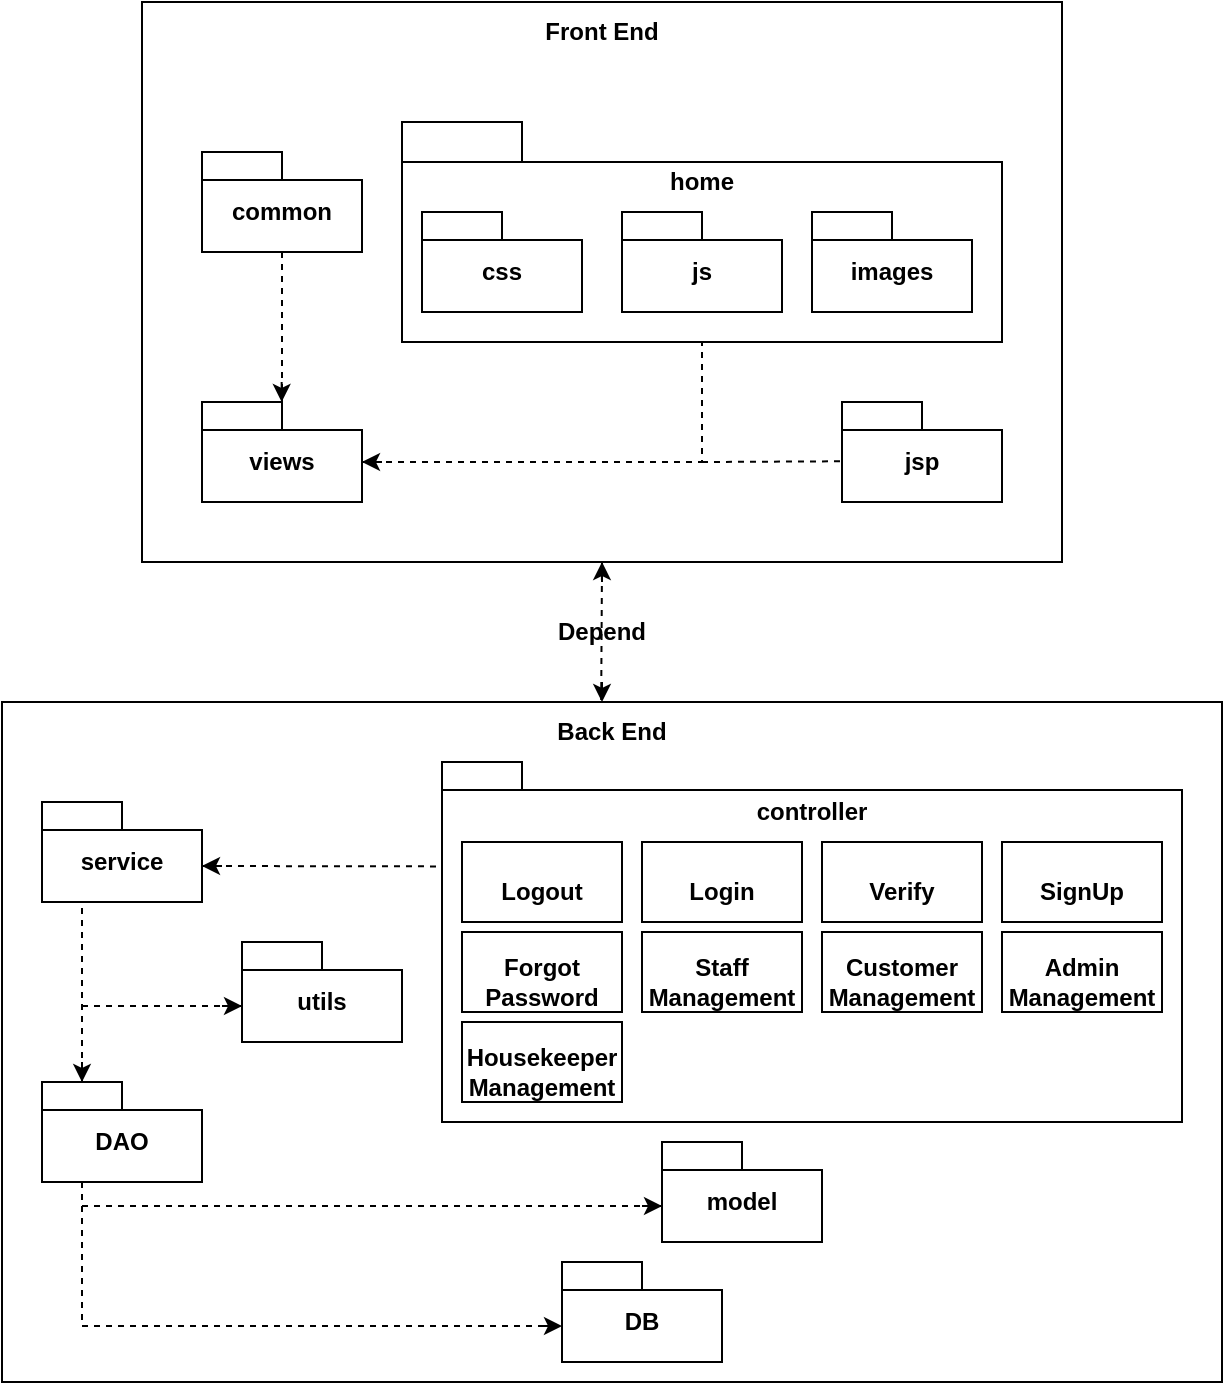 <mxfile version="27.1.5">
  <diagram name="Code Packages" id="FgC4xYsq-cwQ6i-8K-Jq">
    <mxGraphModel dx="2453" dy="711" grid="1" gridSize="10" guides="1" tooltips="1" connect="1" arrows="1" fold="1" page="1" pageScale="1" pageWidth="850" pageHeight="1100" math="0" shadow="0">
      <root>
        <mxCell id="0" />
        <mxCell id="1" parent="0" />
        <mxCell id="mHczp_aYqDrPBlaOLrwW-19" value="&lt;p&gt;&lt;br&gt;&lt;/p&gt;" style="rounded=0;whiteSpace=wrap;html=1;" parent="1" vertex="1">
          <mxGeometry x="50" y="110" width="460" height="280" as="geometry" />
        </mxCell>
        <mxCell id="mHczp_aYqDrPBlaOLrwW-20" value="&lt;b&gt;Front End&lt;/b&gt;" style="text;html=1;align=center;verticalAlign=middle;whiteSpace=wrap;rounded=0;" parent="1" vertex="1">
          <mxGeometry x="250" y="110" width="60" height="30" as="geometry" />
        </mxCell>
        <mxCell id="mHczp_aYqDrPBlaOLrwW-25" value="views" style="shape=folder;fontStyle=1;spacingTop=10;tabWidth=40;tabHeight=14;tabPosition=left;html=1;whiteSpace=wrap;" parent="1" vertex="1">
          <mxGeometry x="80" y="310" width="80" height="50" as="geometry" />
        </mxCell>
        <mxCell id="mHczp_aYqDrPBlaOLrwW-30" value="jsp" style="shape=folder;fontStyle=1;spacingTop=10;tabWidth=40;tabHeight=14;tabPosition=left;html=1;whiteSpace=wrap;" parent="1" vertex="1">
          <mxGeometry x="400" y="310" width="80" height="50" as="geometry" />
        </mxCell>
        <mxCell id="mHczp_aYqDrPBlaOLrwW-31" value="common" style="shape=folder;fontStyle=1;spacingTop=10;tabWidth=40;tabHeight=14;tabPosition=left;html=1;whiteSpace=wrap;" parent="1" vertex="1">
          <mxGeometry x="80" y="185" width="80" height="50" as="geometry" />
        </mxCell>
        <mxCell id="mHczp_aYqDrPBlaOLrwW-39" value="" style="rounded=0;whiteSpace=wrap;html=1;strokeColor=default;align=center;verticalAlign=middle;spacingTop=10;fontFamily=Helvetica;fontSize=12;fontColor=default;fontStyle=1;fillColor=default;" parent="1" vertex="1">
          <mxGeometry x="180" y="190" width="300" height="90" as="geometry" />
        </mxCell>
        <mxCell id="mHczp_aYqDrPBlaOLrwW-22" value="images" style="shape=folder;fontStyle=1;spacingTop=10;tabWidth=40;tabHeight=14;tabPosition=left;html=1;whiteSpace=wrap;" parent="1" vertex="1">
          <mxGeometry x="385" y="215" width="80" height="50" as="geometry" />
        </mxCell>
        <mxCell id="mHczp_aYqDrPBlaOLrwW-23" value="css" style="shape=folder;fontStyle=1;spacingTop=10;tabWidth=40;tabHeight=14;tabPosition=left;html=1;whiteSpace=wrap;" parent="1" vertex="1">
          <mxGeometry x="190" y="215" width="80" height="50" as="geometry" />
        </mxCell>
        <mxCell id="mHczp_aYqDrPBlaOLrwW-24" value="js" style="shape=folder;fontStyle=1;spacingTop=10;tabWidth=40;tabHeight=14;tabPosition=left;html=1;whiteSpace=wrap;" parent="1" vertex="1">
          <mxGeometry x="290" y="215" width="80" height="50" as="geometry" />
        </mxCell>
        <mxCell id="mHczp_aYqDrPBlaOLrwW-40" value="home" style="text;html=1;align=center;verticalAlign=middle;whiteSpace=wrap;rounded=0;fontFamily=Helvetica;fontSize=12;fontColor=default;fontStyle=1;" parent="1" vertex="1">
          <mxGeometry x="300" y="185" width="60" height="30" as="geometry" />
        </mxCell>
        <mxCell id="mHczp_aYqDrPBlaOLrwW-41" value="" style="rounded=0;whiteSpace=wrap;html=1;strokeColor=default;align=center;verticalAlign=middle;spacingTop=10;fontFamily=Helvetica;fontSize=12;fontColor=default;fontStyle=1;fillColor=default;" parent="1" vertex="1">
          <mxGeometry x="180" y="170" width="60" height="20" as="geometry" />
        </mxCell>
        <mxCell id="mHczp_aYqDrPBlaOLrwW-42" value="" style="endArrow=classic;html=1;rounded=0;fontFamily=Helvetica;fontSize=12;fontColor=default;fontStyle=1;" parent="1" edge="1">
          <mxGeometry width="50" height="50" relative="1" as="geometry">
            <mxPoint x="170" y="340" as="sourcePoint" />
            <mxPoint x="160" y="340" as="targetPoint" />
          </mxGeometry>
        </mxCell>
        <mxCell id="mHczp_aYqDrPBlaOLrwW-44" value="" style="endArrow=none;dashed=1;html=1;rounded=0;fontFamily=Helvetica;fontSize=12;fontColor=default;fontStyle=1;entryX=0.5;entryY=1;entryDx=0;entryDy=0;" parent="1" target="mHczp_aYqDrPBlaOLrwW-39" edge="1">
          <mxGeometry width="50" height="50" relative="1" as="geometry">
            <mxPoint x="160" y="340" as="sourcePoint" />
            <mxPoint x="420" y="230" as="targetPoint" />
            <Array as="points">
              <mxPoint x="330" y="340" />
            </Array>
          </mxGeometry>
        </mxCell>
        <mxCell id="mHczp_aYqDrPBlaOLrwW-45" value="" style="endArrow=none;dashed=1;html=1;rounded=0;fontFamily=Helvetica;fontSize=12;fontColor=default;fontStyle=1;entryX=0.5;entryY=1;entryDx=0;entryDy=0;entryPerimeter=0;exitX=0;exitY=0;exitDx=40;exitDy=0;exitPerimeter=0;" parent="1" source="mHczp_aYqDrPBlaOLrwW-25" target="mHczp_aYqDrPBlaOLrwW-31" edge="1">
          <mxGeometry width="50" height="50" relative="1" as="geometry">
            <mxPoint x="80" y="300" as="sourcePoint" />
            <mxPoint x="130" y="250" as="targetPoint" />
          </mxGeometry>
        </mxCell>
        <mxCell id="mHczp_aYqDrPBlaOLrwW-46" value="" style="endArrow=classic;html=1;rounded=0;fontFamily=Helvetica;fontSize=12;fontColor=default;fontStyle=1;" parent="1" edge="1">
          <mxGeometry width="50" height="50" relative="1" as="geometry">
            <mxPoint x="119.83" y="300" as="sourcePoint" />
            <mxPoint x="119.83" y="310" as="targetPoint" />
          </mxGeometry>
        </mxCell>
        <mxCell id="mHczp_aYqDrPBlaOLrwW-47" value="" style="endArrow=none;dashed=1;html=1;rounded=0;fontFamily=Helvetica;fontSize=12;fontColor=default;fontStyle=1;entryX=-0.009;entryY=0.593;entryDx=0;entryDy=0;entryPerimeter=0;" parent="1" target="mHczp_aYqDrPBlaOLrwW-30" edge="1">
          <mxGeometry width="50" height="50" relative="1" as="geometry">
            <mxPoint x="330" y="340" as="sourcePoint" />
            <mxPoint x="320" y="360" as="targetPoint" />
          </mxGeometry>
        </mxCell>
        <mxCell id="mHczp_aYqDrPBlaOLrwW-50" value="" style="rounded=0;whiteSpace=wrap;html=1;strokeColor=default;align=center;verticalAlign=middle;spacingTop=10;fontFamily=Helvetica;fontSize=12;fontColor=default;fontStyle=1;fillColor=default;" parent="1" vertex="1">
          <mxGeometry x="-20" y="460" width="610" height="340" as="geometry" />
        </mxCell>
        <mxCell id="mHczp_aYqDrPBlaOLrwW-51" value="" style="endArrow=none;dashed=1;html=1;rounded=0;fontFamily=Helvetica;fontSize=12;fontColor=default;fontStyle=1;exitX=0.5;exitY=1;exitDx=0;exitDy=0;entryX=0.41;entryY=-0.028;entryDx=0;entryDy=0;entryPerimeter=0;" parent="1" source="mHczp_aYqDrPBlaOLrwW-19" target="mHczp_aYqDrPBlaOLrwW-55" edge="1">
          <mxGeometry width="50" height="50" relative="1" as="geometry">
            <mxPoint x="570" y="260" as="sourcePoint" />
            <mxPoint x="620" y="210" as="targetPoint" />
          </mxGeometry>
        </mxCell>
        <mxCell id="mHczp_aYqDrPBlaOLrwW-52" value="" style="endArrow=classic;html=1;rounded=0;fontFamily=Helvetica;fontSize=12;fontColor=default;fontStyle=1;entryX=0.5;entryY=1;entryDx=0;entryDy=0;" parent="1" edge="1" target="mHczp_aYqDrPBlaOLrwW-19">
          <mxGeometry width="50" height="50" relative="1" as="geometry">
            <mxPoint x="280" y="400" as="sourcePoint" />
            <mxPoint x="270" y="390" as="targetPoint" />
          </mxGeometry>
        </mxCell>
        <mxCell id="mHczp_aYqDrPBlaOLrwW-53" value="" style="endArrow=classic;html=1;rounded=0;fontFamily=Helvetica;fontSize=12;fontColor=default;fontStyle=1;" parent="1" edge="1">
          <mxGeometry width="50" height="50" relative="1" as="geometry">
            <mxPoint x="280" y="450.0" as="sourcePoint" />
            <mxPoint x="280" y="460" as="targetPoint" />
          </mxGeometry>
        </mxCell>
        <mxCell id="mHczp_aYqDrPBlaOLrwW-54" value="Depend" style="text;html=1;align=center;verticalAlign=middle;whiteSpace=wrap;rounded=0;fontFamily=Helvetica;fontSize=12;fontColor=default;fontStyle=1;" parent="1" vertex="1">
          <mxGeometry x="250" y="410" width="60" height="30" as="geometry" />
        </mxCell>
        <mxCell id="mHczp_aYqDrPBlaOLrwW-55" value="Back End" style="text;html=1;align=center;verticalAlign=middle;whiteSpace=wrap;rounded=0;fontFamily=Helvetica;fontSize=12;fontColor=default;fontStyle=1;" parent="1" vertex="1">
          <mxGeometry x="255" y="460" width="60" height="30" as="geometry" />
        </mxCell>
        <mxCell id="mHczp_aYqDrPBlaOLrwW-26" value="model" style="shape=folder;fontStyle=1;spacingTop=10;tabWidth=40;tabHeight=14;tabPosition=left;html=1;whiteSpace=wrap;" parent="1" vertex="1">
          <mxGeometry x="310" y="680" width="80" height="50" as="geometry" />
        </mxCell>
        <mxCell id="mHczp_aYqDrPBlaOLrwW-27" value="DB" style="shape=folder;fontStyle=1;spacingTop=10;tabWidth=40;tabHeight=14;tabPosition=left;html=1;whiteSpace=wrap;" parent="1" vertex="1">
          <mxGeometry x="260" y="740" width="80" height="50" as="geometry" />
        </mxCell>
        <mxCell id="mHczp_aYqDrPBlaOLrwW-28" value="" style="shape=folder;fontStyle=1;spacingTop=10;tabWidth=40;tabHeight=14;tabPosition=left;html=1;whiteSpace=wrap;" parent="1" vertex="1">
          <mxGeometry x="200" y="490" width="370" height="180" as="geometry" />
        </mxCell>
        <mxCell id="mHczp_aYqDrPBlaOLrwW-29" value="DAO" style="shape=folder;fontStyle=1;spacingTop=10;tabWidth=40;tabHeight=14;tabPosition=left;html=1;whiteSpace=wrap;" parent="1" vertex="1">
          <mxGeometry y="650" width="80" height="50" as="geometry" />
        </mxCell>
        <mxCell id="mHczp_aYqDrPBlaOLrwW-57" value="Login" style="rounded=0;whiteSpace=wrap;html=1;strokeColor=default;align=center;verticalAlign=middle;spacingTop=10;fontFamily=Helvetica;fontSize=12;fontColor=default;fontStyle=1;fillColor=default;" parent="1" vertex="1">
          <mxGeometry x="300" y="530" width="80" height="40" as="geometry" />
        </mxCell>
        <mxCell id="mHczp_aYqDrPBlaOLrwW-58" value="Logout" style="rounded=0;whiteSpace=wrap;html=1;strokeColor=default;align=center;verticalAlign=middle;spacingTop=10;fontFamily=Helvetica;fontSize=12;fontColor=default;fontStyle=1;fillColor=default;" parent="1" vertex="1">
          <mxGeometry x="210" y="530" width="80" height="40" as="geometry" />
        </mxCell>
        <mxCell id="mHczp_aYqDrPBlaOLrwW-59" value="SignUp" style="rounded=0;whiteSpace=wrap;html=1;strokeColor=default;align=center;verticalAlign=middle;spacingTop=10;fontFamily=Helvetica;fontSize=12;fontColor=default;fontStyle=1;fillColor=default;" parent="1" vertex="1">
          <mxGeometry x="480" y="530" width="80" height="40" as="geometry" />
        </mxCell>
        <mxCell id="mHczp_aYqDrPBlaOLrwW-60" value="Forgot Password" style="rounded=0;whiteSpace=wrap;html=1;strokeColor=default;align=center;verticalAlign=middle;spacingTop=10;fontFamily=Helvetica;fontSize=12;fontColor=default;fontStyle=1;fillColor=default;" parent="1" vertex="1">
          <mxGeometry x="210" y="575" width="80" height="40" as="geometry" />
        </mxCell>
        <mxCell id="mHczp_aYqDrPBlaOLrwW-61" value="Verify" style="rounded=0;whiteSpace=wrap;html=1;strokeColor=default;align=center;verticalAlign=middle;spacingTop=10;fontFamily=Helvetica;fontSize=12;fontColor=default;fontStyle=1;fillColor=default;" parent="1" vertex="1">
          <mxGeometry x="390" y="530" width="80" height="40" as="geometry" />
        </mxCell>
        <mxCell id="mHczp_aYqDrPBlaOLrwW-62" value="controller" style="text;html=1;align=center;verticalAlign=middle;whiteSpace=wrap;rounded=0;fontFamily=Helvetica;fontSize=12;fontColor=default;fontStyle=1;" parent="1" vertex="1">
          <mxGeometry x="355" y="500" width="60" height="30" as="geometry" />
        </mxCell>
        <mxCell id="mHczp_aYqDrPBlaOLrwW-63" value="Staff Management" style="rounded=0;whiteSpace=wrap;html=1;strokeColor=default;align=center;verticalAlign=middle;spacingTop=10;fontFamily=Helvetica;fontSize=12;fontColor=default;fontStyle=1;fillColor=default;" parent="1" vertex="1">
          <mxGeometry x="300" y="575" width="80" height="40" as="geometry" />
        </mxCell>
        <mxCell id="mHczp_aYqDrPBlaOLrwW-64" value="Customer&lt;div&gt;Management&lt;/div&gt;" style="rounded=0;whiteSpace=wrap;html=1;strokeColor=default;align=center;verticalAlign=middle;spacingTop=10;fontFamily=Helvetica;fontSize=12;fontColor=default;fontStyle=1;fillColor=default;" parent="1" vertex="1">
          <mxGeometry x="390" y="575" width="80" height="40" as="geometry" />
        </mxCell>
        <mxCell id="mHczp_aYqDrPBlaOLrwW-65" value="Admin&lt;br&gt;&lt;div&gt;&lt;span style=&quot;color: rgba(0, 0, 0, 0); font-family: monospace; font-size: 0px; font-weight: 400; text-align: start; text-wrap-mode: nowrap; background-color: transparent;&quot;&gt;%3CmxGraphModel%3E%3Croot%3E%3CmxCell%20id%3D%220%22%2F%3E%3CmxCell%20id%3D%221%22%20parent%3D%220%22%2F%3E%3CmxCell%20id%3D%222%22%20value%3D%22Staff%20Management%22%20style%3D%22rounded%3D0%3BwhiteSpace%3Dwrap%3Bhtml%3D1%3BstrokeColor%3Ddefault%3Balign%3Dcenter%3BverticalAlign%3Dmiddle%3BspacingTop%3D10%3BfontFamily%3DHelvetica%3BfontSize%3D12%3BfontColor%3Ddefault%3BfontStyle%3D1%3BfillColor%3Ddefault%3B%22%20vertex%3D%221%22%20parent%3D%221%22%3E%3CmxGeometry%20x%3D%221030%22%20y%3D%22185%22%20width%3D%2280%22%20height%3D%2240%22%20as%3D%22geometry%22%2F%3E%3C%2FmxCell%3E%3C%2Froot%3E%3C%2FmxGraphModel%3E&lt;/span&gt;&lt;span style=&quot;color: rgba(0, 0, 0, 0); font-family: monospace; font-size: 0px; font-weight: 400; text-align: start; text-wrap-mode: nowrap; background-color: transparent;&quot;&gt;%3CmxGraphModel%3E%3Croot%3E%3CmxCell%20id%3D%220%22%2F%3E%3CmxCell%20id%3D%221%22%20parent%3D%220%22%2F%3E%3CmxCell%20id%3D%222%22%20value%3D%22Staff%20Management%22%20style%3D%22rounded%3D0%3BwhiteSpace%3Dwrap%3Bhtml%3D1%3BstrokeColor%3Ddefault%3Balign%3Dcenter%3BverticalAlign%3Dmiddle%3BspacingTop%3D10%3BfontFamily%3DHelvetica%3BfontSize%3D12%3BfontColor%3Ddefault%3BfontStyle%3D1%3BfillColor%3Ddefault%3B%22%20vertex%3D%221%22%20parent%3D%221%22%3E%3CmxGeometry%20x%3D%221030%22%20y%3D%22185%22%20width%3D%2280%22%20height%3D%2240%22%20as%3D%22geometry%22%2F%3E%3C%2FmxCell%3E%3C%2Froot%3E%3C%2FmxGraphModel%3E&lt;/span&gt;&lt;span style=&quot;background-color: transparent; color: light-dark(rgb(0, 0, 0), rgb(255, 255, 255));&quot;&gt;Management&lt;/span&gt;&lt;/div&gt;" style="rounded=0;whiteSpace=wrap;html=1;strokeColor=default;align=center;verticalAlign=middle;spacingTop=10;fontFamily=Helvetica;fontSize=12;fontColor=default;fontStyle=1;fillColor=default;" parent="1" vertex="1">
          <mxGeometry x="480" y="575" width="80" height="40" as="geometry" />
        </mxCell>
        <mxCell id="mHczp_aYqDrPBlaOLrwW-66" value="Housekeeper&lt;br&gt;&lt;div&gt;&lt;span style=&quot;color: rgba(0, 0, 0, 0); font-family: monospace; font-size: 0px; font-weight: 400; text-align: start; text-wrap-mode: nowrap; background-color: transparent;&quot;&gt;%3CmxGraphModel%3E%3Croot%3E%3CmxCell%20id%3D%220%22%2F%3E%3CmxCell%20id%3D%221%22%20parent%3D%220%22%2F%3E%3CmxCell%20id%3D%222%22%20value%3D%22Staff%20Management%22%20style%3D%22rounded%3D0%3BwhiteSpace%3Dwrap%3Bhtml%3D1%3BstrokeColor%3Ddefault%3Balign%3Dcenter%3BverticalAlign%3Dmiddle%3BspacingTop%3D10%3BfontFamily%3DHelvetica%3BfontSize%3D12%3BfontColor%3Ddefault%3BfontStyle%3D1%3BfillColor%3Ddefault%3B%22%20vertex%3D%221%22%20parent%3D%221%22%3E%3CmxGeometry%20x%3D%221030%22%20y%3D%22185%22%20width%3D%2280%22%20height%3D%2240%22%20as%3D%22geometry%22%2F%3E%3C%2FmxCell%3E%3C%2Froot%3E%3C%2FmxGraphModel%3E&lt;/span&gt;&lt;span style=&quot;color: rgba(0, 0, 0, 0); font-family: monospace; font-size: 0px; font-weight: 400; text-align: start; text-wrap-mode: nowrap; background-color: transparent;&quot;&gt;%3CmxGraphModel%3E%3Croot%3E%3CmxCell%20id%3D%220%22%2F%3E%3CmxCell%20id%3D%221%22%20parent%3D%220%22%2F%3E%3CmxCell%20id%3D%222%22%20value%3D%22Staff%20Management%22%20style%3D%22rounded%3D0%3BwhiteSpace%3Dwrap%3Bhtml%3D1%3BstrokeColor%3Ddefault%3Balign%3Dcenter%3BverticalAlign%3Dmiddle%3BspacingTop%3D10%3BfontFamily%3DHelvetica%3BfontSize%3D12%3BfontColor%3Ddefault%3BfontStyle%3D1%3BfillColor%3Ddefault%3B%22%20vertex%3D%221%22%20parent%3D%221%22%3E%3CmxGeometry%20x%3D%221030%22%20y%3D%22185%22%20width%3D%2280%22%20height%3D%2240%22%20as%3D%22geometry%22%2F%3E%3C%2FmxCell%3E%3C%2Froot%3E%3C%2FmxGraphModel%3E&lt;/span&gt;&lt;span style=&quot;background-color: transparent; color: light-dark(rgb(0, 0, 0), rgb(255, 255, 255));&quot;&gt;Management&lt;/span&gt;&lt;/div&gt;" style="rounded=0;whiteSpace=wrap;html=1;strokeColor=default;align=center;verticalAlign=middle;spacingTop=10;fontFamily=Helvetica;fontSize=12;fontColor=default;fontStyle=1;fillColor=default;" parent="1" vertex="1">
          <mxGeometry x="210" y="620" width="80" height="40" as="geometry" />
        </mxCell>
        <mxCell id="mHczp_aYqDrPBlaOLrwW-67" value="" style="endArrow=none;dashed=1;html=1;rounded=0;fontFamily=Helvetica;fontSize=12;fontColor=default;fontStyle=1;entryX=0.001;entryY=0.29;entryDx=0;entryDy=0;entryPerimeter=0;exitX=0;exitY=0;exitDx=80;exitDy=32;exitPerimeter=0;" parent="1" edge="1">
          <mxGeometry width="50" height="50" relative="1" as="geometry">
            <mxPoint x="80" y="542" as="sourcePoint" />
            <mxPoint x="200.37" y="542.2" as="targetPoint" />
          </mxGeometry>
        </mxCell>
        <mxCell id="mHczp_aYqDrPBlaOLrwW-68" value="" style="endArrow=classic;html=1;rounded=0;fontFamily=Helvetica;fontSize=12;fontColor=default;fontStyle=1;entryX=0;entryY=0;entryDx=20;entryDy=0;entryPerimeter=0;" parent="1" target="mHczp_aYqDrPBlaOLrwW-29" edge="1">
          <mxGeometry width="50" height="50" relative="1" as="geometry">
            <mxPoint x="20" y="640" as="sourcePoint" />
            <mxPoint x="200" y="560" as="targetPoint" />
          </mxGeometry>
        </mxCell>
        <mxCell id="mHczp_aYqDrPBlaOLrwW-69" value="" style="endArrow=none;dashed=1;html=1;rounded=0;fontFamily=Helvetica;fontSize=12;fontColor=default;fontStyle=1;entryX=0;entryY=0;entryDx=0;entryDy=32;entryPerimeter=0;exitX=0.25;exitY=1;exitDx=0;exitDy=0;exitPerimeter=0;" parent="1" source="mHczp_aYqDrPBlaOLrwW-29" target="mHczp_aYqDrPBlaOLrwW-27" edge="1">
          <mxGeometry width="50" height="50" relative="1" as="geometry">
            <mxPoint x="150" y="720" as="sourcePoint" />
            <mxPoint x="200" y="670" as="targetPoint" />
            <Array as="points">
              <mxPoint x="20" y="772" />
            </Array>
          </mxGeometry>
        </mxCell>
        <mxCell id="mHczp_aYqDrPBlaOLrwW-70" value="" style="endArrow=none;dashed=1;html=1;rounded=0;fontFamily=Helvetica;fontSize=12;fontColor=default;fontStyle=1;entryX=0;entryY=0;entryDx=0;entryDy=32;entryPerimeter=0;" parent="1" target="mHczp_aYqDrPBlaOLrwW-26" edge="1">
          <mxGeometry width="50" height="50" relative="1" as="geometry">
            <mxPoint x="20" y="712" as="sourcePoint" />
            <mxPoint x="200" y="610" as="targetPoint" />
          </mxGeometry>
        </mxCell>
        <mxCell id="mHczp_aYqDrPBlaOLrwW-71" value="" style="endArrow=classic;html=1;rounded=0;fontFamily=Helvetica;fontSize=12;fontColor=default;fontStyle=1;entryX=0;entryY=0;entryDx=0;entryDy=32;entryPerimeter=0;" parent="1" target="mHczp_aYqDrPBlaOLrwW-26" edge="1">
          <mxGeometry width="50" height="50" relative="1" as="geometry">
            <mxPoint x="300" y="712" as="sourcePoint" />
            <mxPoint x="200" y="610" as="targetPoint" />
          </mxGeometry>
        </mxCell>
        <mxCell id="mHczp_aYqDrPBlaOLrwW-72" value="" style="endArrow=classic;html=1;rounded=0;fontFamily=Helvetica;fontSize=12;fontColor=default;fontStyle=1;entryX=0;entryY=0;entryDx=0;entryDy=32;entryPerimeter=0;" parent="1" target="mHczp_aYqDrPBlaOLrwW-27" edge="1">
          <mxGeometry width="50" height="50" relative="1" as="geometry">
            <mxPoint x="250" y="772" as="sourcePoint" />
            <mxPoint x="200" y="610" as="targetPoint" />
          </mxGeometry>
        </mxCell>
        <mxCell id="Le3H0Me1EKnLz87evlqh-3" value="service" style="shape=folder;fontStyle=1;spacingTop=10;tabWidth=40;tabHeight=14;tabPosition=left;html=1;whiteSpace=wrap;" vertex="1" parent="1">
          <mxGeometry y="510" width="80" height="50" as="geometry" />
        </mxCell>
        <mxCell id="Le3H0Me1EKnLz87evlqh-4" value="" style="endArrow=classic;html=1;rounded=0;fontFamily=Helvetica;fontSize=12;fontColor=default;fontStyle=1;entryX=0;entryY=0;entryDx=80;entryDy=32;entryPerimeter=0;" edge="1" parent="1" target="Le3H0Me1EKnLz87evlqh-3">
          <mxGeometry width="50" height="50" relative="1" as="geometry">
            <mxPoint x="90" y="542" as="sourcePoint" />
            <mxPoint x="100" y="620" as="targetPoint" />
          </mxGeometry>
        </mxCell>
        <mxCell id="Le3H0Me1EKnLz87evlqh-5" value="" style="endArrow=none;dashed=1;html=1;rounded=0;exitX=0;exitY=0;exitDx=20;exitDy=0;exitPerimeter=0;entryX=0.25;entryY=1;entryDx=0;entryDy=0;entryPerimeter=0;" edge="1" parent="1" source="mHczp_aYqDrPBlaOLrwW-29" target="Le3H0Me1EKnLz87evlqh-3">
          <mxGeometry width="50" height="50" relative="1" as="geometry">
            <mxPoint x="10" y="610" as="sourcePoint" />
            <mxPoint x="60" y="560" as="targetPoint" />
            <Array as="points">
              <mxPoint x="20" y="640" />
            </Array>
          </mxGeometry>
        </mxCell>
        <mxCell id="Le3H0Me1EKnLz87evlqh-6" value="utils" style="shape=folder;fontStyle=1;spacingTop=10;tabWidth=40;tabHeight=14;tabPosition=left;html=1;whiteSpace=wrap;" vertex="1" parent="1">
          <mxGeometry x="100" y="580" width="80" height="50" as="geometry" />
        </mxCell>
        <mxCell id="Le3H0Me1EKnLz87evlqh-7" value="" style="endArrow=none;dashed=1;html=1;rounded=0;entryX=0;entryY=0;entryDx=0;entryDy=32;entryPerimeter=0;" edge="1" parent="1" target="Le3H0Me1EKnLz87evlqh-6">
          <mxGeometry width="50" height="50" relative="1" as="geometry">
            <mxPoint x="20" y="612" as="sourcePoint" />
            <mxPoint x="80" y="590" as="targetPoint" />
          </mxGeometry>
        </mxCell>
        <mxCell id="Le3H0Me1EKnLz87evlqh-8" value="" style="endArrow=classic;html=1;rounded=0;entryX=0;entryY=0;entryDx=0;entryDy=32;entryPerimeter=0;" edge="1" parent="1" target="Le3H0Me1EKnLz87evlqh-6">
          <mxGeometry width="50" height="50" relative="1" as="geometry">
            <mxPoint x="90" y="612" as="sourcePoint" />
            <mxPoint x="90" y="620" as="targetPoint" />
          </mxGeometry>
        </mxCell>
      </root>
    </mxGraphModel>
  </diagram>
</mxfile>
